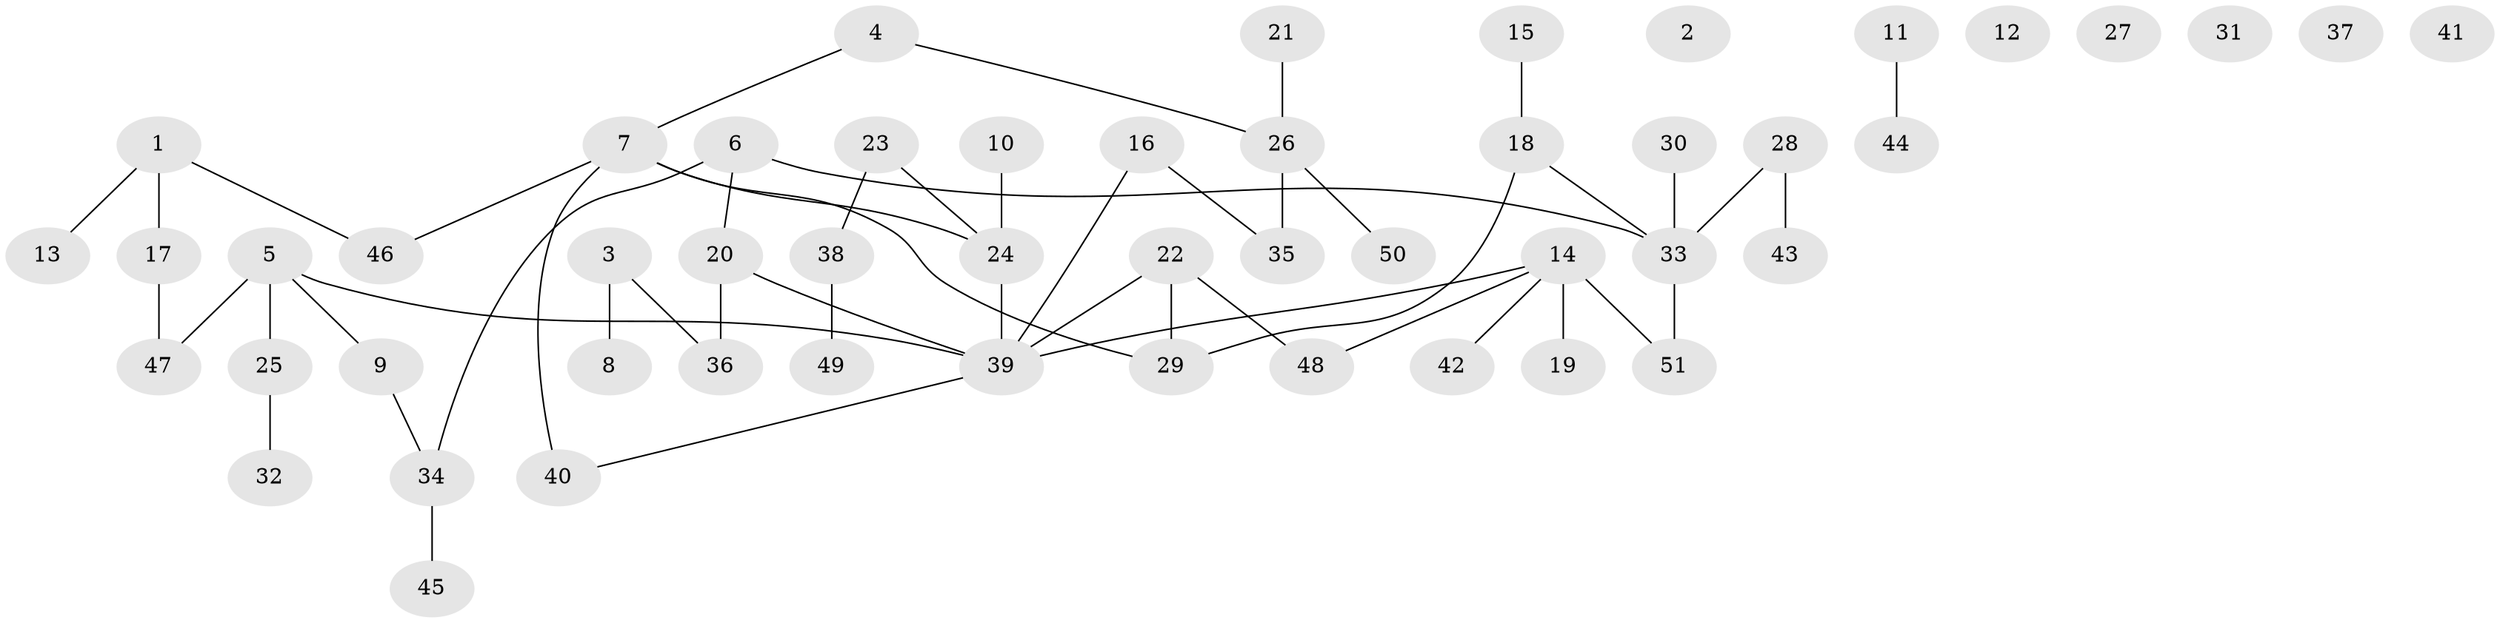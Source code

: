 // Generated by graph-tools (version 1.1) at 2025/25/03/09/25 03:25:18]
// undirected, 51 vertices, 51 edges
graph export_dot {
graph [start="1"]
  node [color=gray90,style=filled];
  1;
  2;
  3;
  4;
  5;
  6;
  7;
  8;
  9;
  10;
  11;
  12;
  13;
  14;
  15;
  16;
  17;
  18;
  19;
  20;
  21;
  22;
  23;
  24;
  25;
  26;
  27;
  28;
  29;
  30;
  31;
  32;
  33;
  34;
  35;
  36;
  37;
  38;
  39;
  40;
  41;
  42;
  43;
  44;
  45;
  46;
  47;
  48;
  49;
  50;
  51;
  1 -- 13;
  1 -- 17;
  1 -- 46;
  3 -- 8;
  3 -- 36;
  4 -- 7;
  4 -- 26;
  5 -- 9;
  5 -- 25;
  5 -- 39;
  5 -- 47;
  6 -- 20;
  6 -- 33;
  6 -- 34;
  7 -- 24;
  7 -- 29;
  7 -- 40;
  7 -- 46;
  9 -- 34;
  10 -- 24;
  11 -- 44;
  14 -- 19;
  14 -- 39;
  14 -- 42;
  14 -- 48;
  14 -- 51;
  15 -- 18;
  16 -- 35;
  16 -- 39;
  17 -- 47;
  18 -- 29;
  18 -- 33;
  20 -- 36;
  20 -- 39;
  21 -- 26;
  22 -- 29;
  22 -- 39;
  22 -- 48;
  23 -- 24;
  23 -- 38;
  24 -- 39;
  25 -- 32;
  26 -- 35;
  26 -- 50;
  28 -- 33;
  28 -- 43;
  30 -- 33;
  33 -- 51;
  34 -- 45;
  38 -- 49;
  39 -- 40;
}
